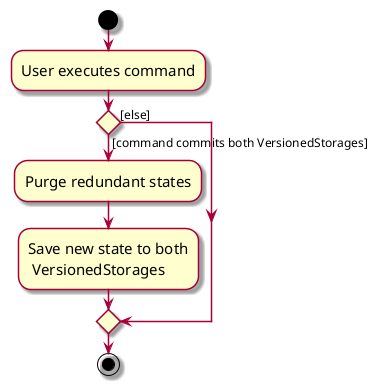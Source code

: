 @startuml
skin rose
skinparam ActivityFontSize 15
skinparam ArrowFontSize 12
start
:User executes command;

'Since the beta syntax does not support placing the condition outside the
'diamond we place it as the true branch instead.

if () then ([command commits both VersionedStorages])
    :Purge redundant states;
    :Save new state to both
     VersionedStorages;
else ([else])
endif
stop
@enduml
